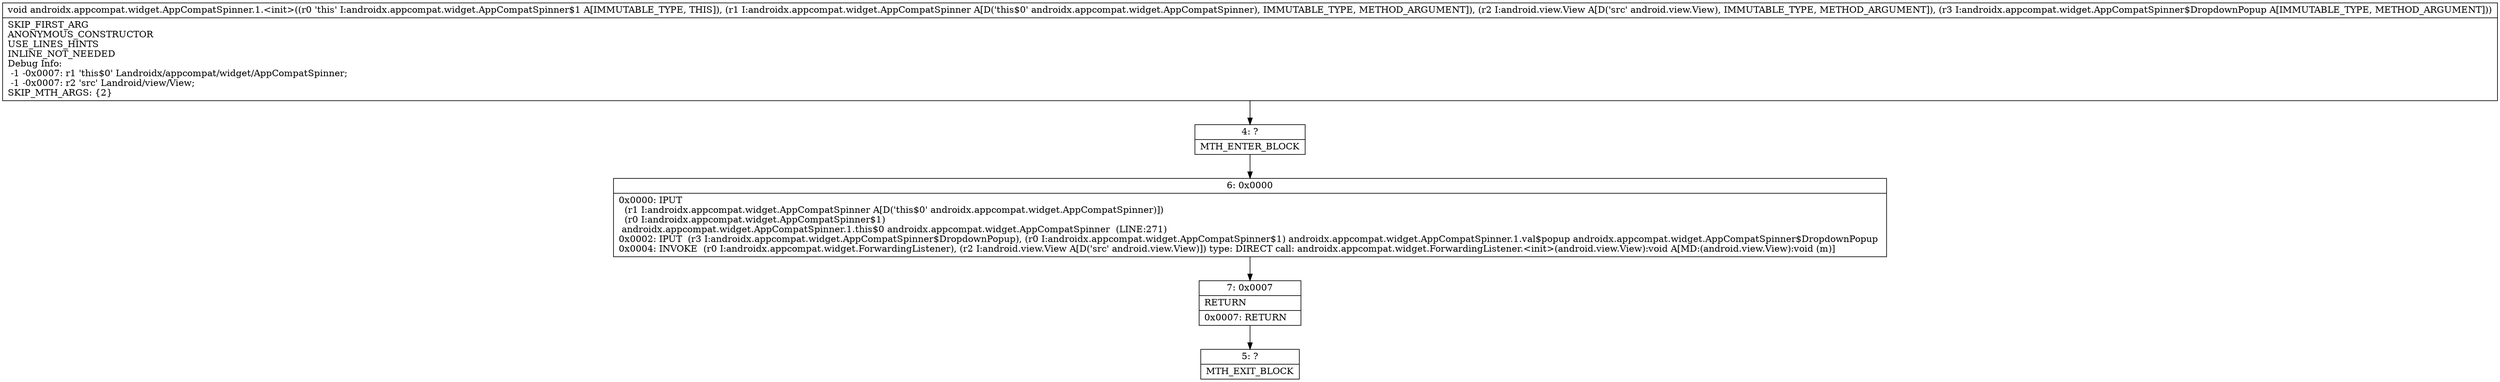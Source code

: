 digraph "CFG forandroidx.appcompat.widget.AppCompatSpinner.1.\<init\>(Landroidx\/appcompat\/widget\/AppCompatSpinner;Landroid\/view\/View;Landroidx\/appcompat\/widget\/AppCompatSpinner$DropdownPopup;)V" {
Node_4 [shape=record,label="{4\:\ ?|MTH_ENTER_BLOCK\l}"];
Node_6 [shape=record,label="{6\:\ 0x0000|0x0000: IPUT  \l  (r1 I:androidx.appcompat.widget.AppCompatSpinner A[D('this$0' androidx.appcompat.widget.AppCompatSpinner)])\l  (r0 I:androidx.appcompat.widget.AppCompatSpinner$1)\l androidx.appcompat.widget.AppCompatSpinner.1.this$0 androidx.appcompat.widget.AppCompatSpinner  (LINE:271)\l0x0002: IPUT  (r3 I:androidx.appcompat.widget.AppCompatSpinner$DropdownPopup), (r0 I:androidx.appcompat.widget.AppCompatSpinner$1) androidx.appcompat.widget.AppCompatSpinner.1.val$popup androidx.appcompat.widget.AppCompatSpinner$DropdownPopup \l0x0004: INVOKE  (r0 I:androidx.appcompat.widget.ForwardingListener), (r2 I:android.view.View A[D('src' android.view.View)]) type: DIRECT call: androidx.appcompat.widget.ForwardingListener.\<init\>(android.view.View):void A[MD:(android.view.View):void (m)]\l}"];
Node_7 [shape=record,label="{7\:\ 0x0007|RETURN\l|0x0007: RETURN   \l}"];
Node_5 [shape=record,label="{5\:\ ?|MTH_EXIT_BLOCK\l}"];
MethodNode[shape=record,label="{void androidx.appcompat.widget.AppCompatSpinner.1.\<init\>((r0 'this' I:androidx.appcompat.widget.AppCompatSpinner$1 A[IMMUTABLE_TYPE, THIS]), (r1 I:androidx.appcompat.widget.AppCompatSpinner A[D('this$0' androidx.appcompat.widget.AppCompatSpinner), IMMUTABLE_TYPE, METHOD_ARGUMENT]), (r2 I:android.view.View A[D('src' android.view.View), IMMUTABLE_TYPE, METHOD_ARGUMENT]), (r3 I:androidx.appcompat.widget.AppCompatSpinner$DropdownPopup A[IMMUTABLE_TYPE, METHOD_ARGUMENT]))  | SKIP_FIRST_ARG\lANONYMOUS_CONSTRUCTOR\lUSE_LINES_HINTS\lINLINE_NOT_NEEDED\lDebug Info:\l  \-1 \-0x0007: r1 'this$0' Landroidx\/appcompat\/widget\/AppCompatSpinner;\l  \-1 \-0x0007: r2 'src' Landroid\/view\/View;\lSKIP_MTH_ARGS: \{2\}\l}"];
MethodNode -> Node_4;Node_4 -> Node_6;
Node_6 -> Node_7;
Node_7 -> Node_5;
}


